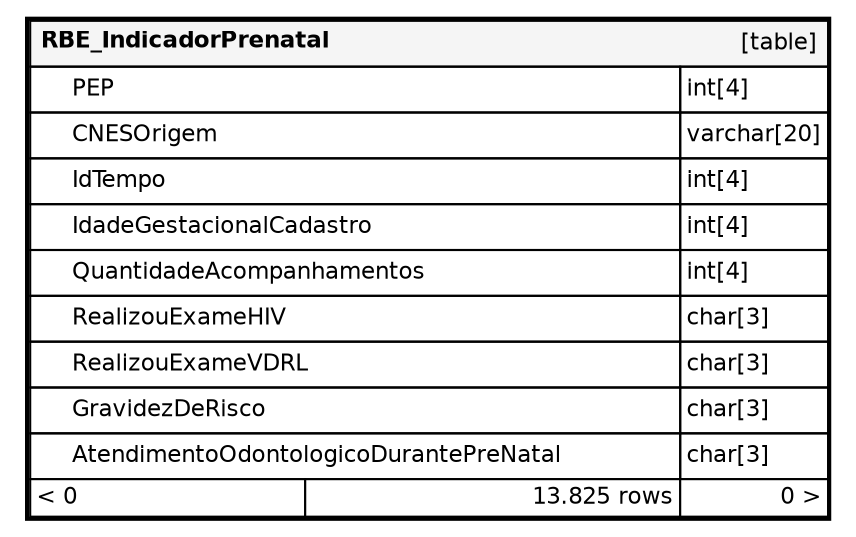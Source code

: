 digraph "RBE_IndicadorPrenatal" {
  graph [
    rankdir="RL"
    bgcolor="#ffffff"
    nodesep="0.18"
    ranksep="0.46"
    fontname="Helvetica"
    fontsize="11"
    ration="compress"
  ];
  node [
    fontname="Helvetica"
    fontsize="11"
    shape="plaintext"
  ];
  edge [
    arrowsize="0.8"
  ];
  "RBE_IndicadorPrenatal" [
   label=<
    <TABLE BORDER="2" CELLBORDER="1" CELLSPACING="0" BGCOLOR="#ffffff">
      <TR><TD COLSPAN="4"  BGCOLOR="#f5f5f5"><TABLE BORDER="0" CELLSPACING="0"><TR><TD ALIGN="LEFT"><B>RBE_IndicadorPrenatal</B></TD><TD ALIGN="RIGHT">[table]</TD></TR></TABLE></TD></TR>
      <TR><TD PORT="PEP" COLSPAN="2" ALIGN="LEFT"><TABLE BORDER="0" CELLSPACING="0" ALIGN="LEFT"><TR ALIGN="LEFT"><TD ALIGN="LEFT" FIXEDSIZE="TRUE" WIDTH="15" HEIGHT="16"></TD><TD ALIGN="LEFT" FIXEDSIZE="TRUE" WIDTH="291" HEIGHT="16">PEP</TD></TR></TABLE></TD><TD PORT="PEP.type" ALIGN="LEFT">int[4]</TD></TR>
      <TR><TD PORT="CNESOrigem" COLSPAN="2" ALIGN="LEFT"><TABLE BORDER="0" CELLSPACING="0" ALIGN="LEFT"><TR ALIGN="LEFT"><TD ALIGN="LEFT" FIXEDSIZE="TRUE" WIDTH="15" HEIGHT="16"></TD><TD ALIGN="LEFT" FIXEDSIZE="TRUE" WIDTH="291" HEIGHT="16">CNESOrigem</TD></TR></TABLE></TD><TD PORT="CNESOrigem.type" ALIGN="LEFT">varchar[20]</TD></TR>
      <TR><TD PORT="IdTempo" COLSPAN="2" ALIGN="LEFT"><TABLE BORDER="0" CELLSPACING="0" ALIGN="LEFT"><TR ALIGN="LEFT"><TD ALIGN="LEFT" FIXEDSIZE="TRUE" WIDTH="15" HEIGHT="16"></TD><TD ALIGN="LEFT" FIXEDSIZE="TRUE" WIDTH="291" HEIGHT="16">IdTempo</TD></TR></TABLE></TD><TD PORT="IdTempo.type" ALIGN="LEFT">int[4]</TD></TR>
      <TR><TD PORT="IdadeGestacionalCadastro" COLSPAN="2" ALIGN="LEFT"><TABLE BORDER="0" CELLSPACING="0" ALIGN="LEFT"><TR ALIGN="LEFT"><TD ALIGN="LEFT" FIXEDSIZE="TRUE" WIDTH="15" HEIGHT="16"></TD><TD ALIGN="LEFT" FIXEDSIZE="TRUE" WIDTH="291" HEIGHT="16">IdadeGestacionalCadastro</TD></TR></TABLE></TD><TD PORT="IdadeGestacionalCadastro.type" ALIGN="LEFT">int[4]</TD></TR>
      <TR><TD PORT="QuantidadeAcompanhamentos" COLSPAN="2" ALIGN="LEFT"><TABLE BORDER="0" CELLSPACING="0" ALIGN="LEFT"><TR ALIGN="LEFT"><TD ALIGN="LEFT" FIXEDSIZE="TRUE" WIDTH="15" HEIGHT="16"></TD><TD ALIGN="LEFT" FIXEDSIZE="TRUE" WIDTH="291" HEIGHT="16">QuantidadeAcompanhamentos</TD></TR></TABLE></TD><TD PORT="QuantidadeAcompanhamentos.type" ALIGN="LEFT">int[4]</TD></TR>
      <TR><TD PORT="RealizouExameHIV" COLSPAN="2" ALIGN="LEFT"><TABLE BORDER="0" CELLSPACING="0" ALIGN="LEFT"><TR ALIGN="LEFT"><TD ALIGN="LEFT" FIXEDSIZE="TRUE" WIDTH="15" HEIGHT="16"></TD><TD ALIGN="LEFT" FIXEDSIZE="TRUE" WIDTH="291" HEIGHT="16">RealizouExameHIV</TD></TR></TABLE></TD><TD PORT="RealizouExameHIV.type" ALIGN="LEFT">char[3]</TD></TR>
      <TR><TD PORT="RealizouExameVDRL" COLSPAN="2" ALIGN="LEFT"><TABLE BORDER="0" CELLSPACING="0" ALIGN="LEFT"><TR ALIGN="LEFT"><TD ALIGN="LEFT" FIXEDSIZE="TRUE" WIDTH="15" HEIGHT="16"></TD><TD ALIGN="LEFT" FIXEDSIZE="TRUE" WIDTH="291" HEIGHT="16">RealizouExameVDRL</TD></TR></TABLE></TD><TD PORT="RealizouExameVDRL.type" ALIGN="LEFT">char[3]</TD></TR>
      <TR><TD PORT="GravidezDeRisco" COLSPAN="2" ALIGN="LEFT"><TABLE BORDER="0" CELLSPACING="0" ALIGN="LEFT"><TR ALIGN="LEFT"><TD ALIGN="LEFT" FIXEDSIZE="TRUE" WIDTH="15" HEIGHT="16"></TD><TD ALIGN="LEFT" FIXEDSIZE="TRUE" WIDTH="291" HEIGHT="16">GravidezDeRisco</TD></TR></TABLE></TD><TD PORT="GravidezDeRisco.type" ALIGN="LEFT">char[3]</TD></TR>
      <TR><TD PORT="AtendimentoOdontologicoDurantePreNatal" COLSPAN="2" ALIGN="LEFT"><TABLE BORDER="0" CELLSPACING="0" ALIGN="LEFT"><TR ALIGN="LEFT"><TD ALIGN="LEFT" FIXEDSIZE="TRUE" WIDTH="15" HEIGHT="16"></TD><TD ALIGN="LEFT" FIXEDSIZE="TRUE" WIDTH="291" HEIGHT="16">AtendimentoOdontologicoDurantePreNatal</TD></TR></TABLE></TD><TD PORT="AtendimentoOdontologicoDurantePreNatal.type" ALIGN="LEFT">char[3]</TD></TR>
      <TR><TD ALIGN="LEFT" BGCOLOR="#ffffff">&lt; 0</TD><TD ALIGN="RIGHT" BGCOLOR="#ffffff">13.825 rows</TD><TD ALIGN="RIGHT" BGCOLOR="#ffffff">0 &gt;</TD></TR>
    </TABLE>>
    URL="tables/RBE_IndicadorPrenatal.html"
    target="_top"
    tooltip="RBE_IndicadorPrenatal"
  ];
}
